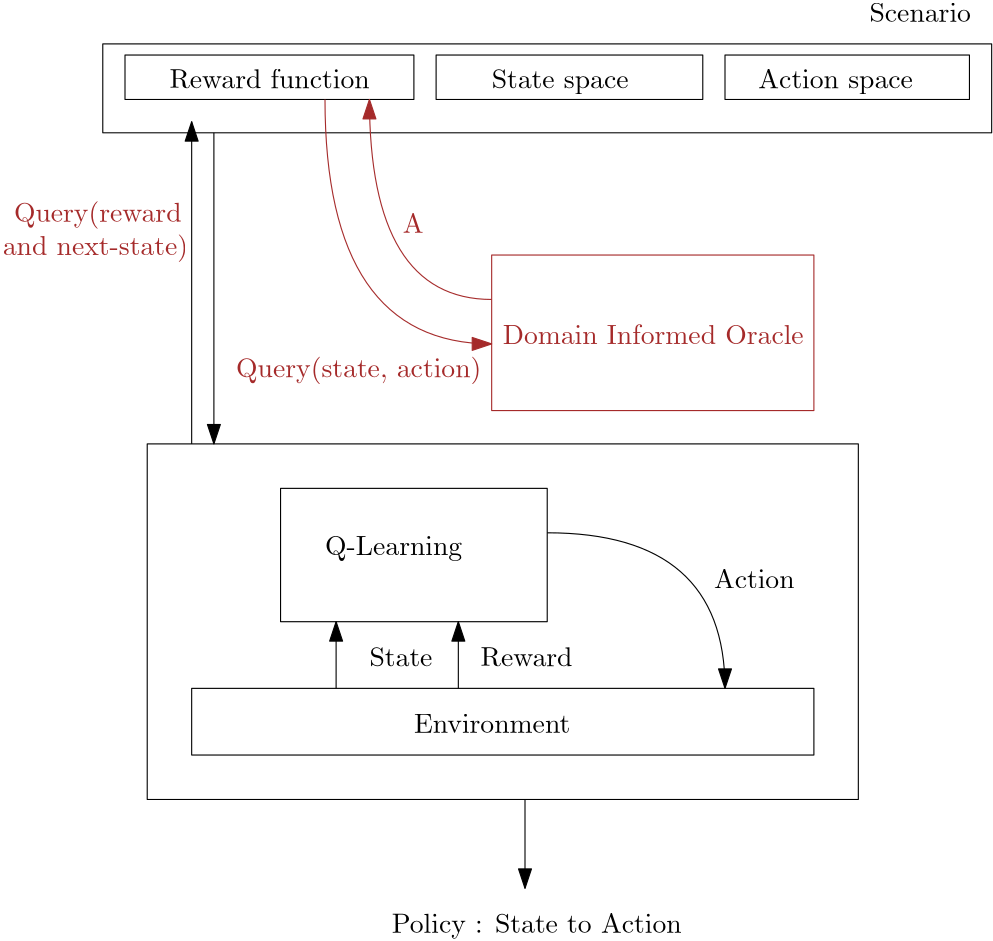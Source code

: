 <?xml version="1.0"?>
<!DOCTYPE ipe SYSTEM "ipe.dtd">
<ipe version="70218" creator="Ipe 7.2.24">
<info created="D:20211208233405" modified="D:20221122220803"/>
<ipestyle name="basic">
<symbol name="arrow/arc(spx)">
<path stroke="sym-stroke" fill="sym-stroke" pen="sym-pen">
0 0 m
-1 0.333 l
-1 -0.333 l
h
</path>
</symbol>
<symbol name="arrow/farc(spx)">
<path stroke="sym-stroke" fill="white" pen="sym-pen">
0 0 m
-1 0.333 l
-1 -0.333 l
h
</path>
</symbol>
<symbol name="arrow/ptarc(spx)">
<path stroke="sym-stroke" fill="sym-stroke" pen="sym-pen">
0 0 m
-1 0.333 l
-0.8 0 l
-1 -0.333 l
h
</path>
</symbol>
<symbol name="arrow/fptarc(spx)">
<path stroke="sym-stroke" fill="white" pen="sym-pen">
0 0 m
-1 0.333 l
-0.8 0 l
-1 -0.333 l
h
</path>
</symbol>
<symbol name="mark/circle(sx)" transformations="translations">
<path fill="sym-stroke">
0.6 0 0 0.6 0 0 e
0.4 0 0 0.4 0 0 e
</path>
</symbol>
<symbol name="mark/disk(sx)" transformations="translations">
<path fill="sym-stroke">
0.6 0 0 0.6 0 0 e
</path>
</symbol>
<symbol name="mark/fdisk(sfx)" transformations="translations">
<group>
<path fill="sym-fill">
0.5 0 0 0.5 0 0 e
</path>
<path fill="sym-stroke" fillrule="eofill">
0.6 0 0 0.6 0 0 e
0.4 0 0 0.4 0 0 e
</path>
</group>
</symbol>
<symbol name="mark/box(sx)" transformations="translations">
<path fill="sym-stroke" fillrule="eofill">
-0.6 -0.6 m
0.6 -0.6 l
0.6 0.6 l
-0.6 0.6 l
h
-0.4 -0.4 m
0.4 -0.4 l
0.4 0.4 l
-0.4 0.4 l
h
</path>
</symbol>
<symbol name="mark/square(sx)" transformations="translations">
<path fill="sym-stroke">
-0.6 -0.6 m
0.6 -0.6 l
0.6 0.6 l
-0.6 0.6 l
h
</path>
</symbol>
<symbol name="mark/fsquare(sfx)" transformations="translations">
<group>
<path fill="sym-fill">
-0.5 -0.5 m
0.5 -0.5 l
0.5 0.5 l
-0.5 0.5 l
h
</path>
<path fill="sym-stroke" fillrule="eofill">
-0.6 -0.6 m
0.6 -0.6 l
0.6 0.6 l
-0.6 0.6 l
h
-0.4 -0.4 m
0.4 -0.4 l
0.4 0.4 l
-0.4 0.4 l
h
</path>
</group>
</symbol>
<symbol name="mark/cross(sx)" transformations="translations">
<group>
<path fill="sym-stroke">
-0.43 -0.57 m
0.57 0.43 l
0.43 0.57 l
-0.57 -0.43 l
h
</path>
<path fill="sym-stroke">
-0.43 0.57 m
0.57 -0.43 l
0.43 -0.57 l
-0.57 0.43 l
h
</path>
</group>
</symbol>
<symbol name="arrow/fnormal(spx)">
<path stroke="sym-stroke" fill="white" pen="sym-pen">
0 0 m
-1 0.333 l
-1 -0.333 l
h
</path>
</symbol>
<symbol name="arrow/pointed(spx)">
<path stroke="sym-stroke" fill="sym-stroke" pen="sym-pen">
0 0 m
-1 0.333 l
-0.8 0 l
-1 -0.333 l
h
</path>
</symbol>
<symbol name="arrow/fpointed(spx)">
<path stroke="sym-stroke" fill="white" pen="sym-pen">
0 0 m
-1 0.333 l
-0.8 0 l
-1 -0.333 l
h
</path>
</symbol>
<symbol name="arrow/linear(spx)">
<path stroke="sym-stroke" pen="sym-pen">
-1 0.333 m
0 0 l
-1 -0.333 l
</path>
</symbol>
<symbol name="arrow/fdouble(spx)">
<path stroke="sym-stroke" fill="white" pen="sym-pen">
0 0 m
-1 0.333 l
-1 -0.333 l
h
-1 0 m
-2 0.333 l
-2 -0.333 l
h
</path>
</symbol>
<symbol name="arrow/double(spx)">
<path stroke="sym-stroke" fill="sym-stroke" pen="sym-pen">
0 0 m
-1 0.333 l
-1 -0.333 l
h
-1 0 m
-2 0.333 l
-2 -0.333 l
h
</path>
</symbol>
<symbol name="arrow/mid-normal(spx)">
<path stroke="sym-stroke" fill="sym-stroke" pen="sym-pen">
0.5 0 m
-0.5 0.333 l
-0.5 -0.333 l
h
</path>
</symbol>
<symbol name="arrow/mid-fnormal(spx)">
<path stroke="sym-stroke" fill="white" pen="sym-pen">
0.5 0 m
-0.5 0.333 l
-0.5 -0.333 l
h
</path>
</symbol>
<symbol name="arrow/mid-pointed(spx)">
<path stroke="sym-stroke" fill="sym-stroke" pen="sym-pen">
0.5 0 m
-0.5 0.333 l
-0.3 0 l
-0.5 -0.333 l
h
</path>
</symbol>
<symbol name="arrow/mid-fpointed(spx)">
<path stroke="sym-stroke" fill="white" pen="sym-pen">
0.5 0 m
-0.5 0.333 l
-0.3 0 l
-0.5 -0.333 l
h
</path>
</symbol>
<symbol name="arrow/mid-double(spx)">
<path stroke="sym-stroke" fill="sym-stroke" pen="sym-pen">
1 0 m
0 0.333 l
0 -0.333 l
h
0 0 m
-1 0.333 l
-1 -0.333 l
h
</path>
</symbol>
<symbol name="arrow/mid-fdouble(spx)">
<path stroke="sym-stroke" fill="white" pen="sym-pen">
1 0 m
0 0.333 l
0 -0.333 l
h
0 0 m
-1 0.333 l
-1 -0.333 l
h
</path>
</symbol>
<anglesize name="22.5 deg" value="22.5"/>
<anglesize name="30 deg" value="30"/>
<anglesize name="45 deg" value="45"/>
<anglesize name="60 deg" value="60"/>
<anglesize name="90 deg" value="90"/>
<arrowsize name="large" value="10"/>
<arrowsize name="small" value="5"/>
<arrowsize name="tiny" value="3"/>
<color name="blue" value="0 0 1"/>
<color name="brown" value="0.647 0.165 0.165"/>
<color name="darkblue" value="0 0 0.545"/>
<color name="darkcyan" value="0 0.545 0.545"/>
<color name="darkgray" value="0.663"/>
<color name="darkgreen" value="0 0.392 0"/>
<color name="darkmagenta" value="0.545 0 0.545"/>
<color name="darkorange" value="1 0.549 0"/>
<color name="darkred" value="0.545 0 0"/>
<color name="gold" value="1 0.843 0"/>
<color name="gray" value="0.745"/>
<color name="green" value="0 1 0"/>
<color name="lightblue" value="0.678 0.847 0.902"/>
<color name="lightcyan" value="0.878 1 1"/>
<color name="lightgray" value="0.827"/>
<color name="lightgreen" value="0.565 0.933 0.565"/>
<color name="lightyellow" value="1 1 0.878"/>
<color name="navy" value="0 0 0.502"/>
<color name="orange" value="1 0.647 0"/>
<color name="pink" value="1 0.753 0.796"/>
<color name="purple" value="0.627 0.125 0.941"/>
<color name="red" value="1 0 0"/>
<color name="seagreen" value="0.18 0.545 0.341"/>
<color name="turquoise" value="0.251 0.878 0.816"/>
<color name="violet" value="0.933 0.51 0.933"/>
<color name="yellow" value="1 1 0"/>
<dashstyle name="dash dot dotted" value="[4 2 1 2 1 2] 0"/>
<dashstyle name="dash dotted" value="[4 2 1 2] 0"/>
<dashstyle name="dashed" value="[4] 0"/>
<dashstyle name="dotted" value="[1 3] 0"/>
<gridsize name="10 pts (~3.5 mm)" value="10"/>
<gridsize name="14 pts (~5 mm)" value="14"/>
<gridsize name="16 pts (~6 mm)" value="16"/>
<gridsize name="20 pts (~7 mm)" value="20"/>
<gridsize name="28 pts (~10 mm)" value="28"/>
<gridsize name="32 pts (~12 mm)" value="32"/>
<gridsize name="4 pts" value="4"/>
<gridsize name="56 pts (~20 mm)" value="56"/>
<gridsize name="8 pts (~3 mm)" value="8"/>
<opacity name="10%" value="0.1"/>
<opacity name="30%" value="0.3"/>
<opacity name="50%" value="0.5"/>
<opacity name="75%" value="0.75"/>
<pen name="fat" value="1.2"/>
<pen name="heavier" value="0.8"/>
<pen name="ultrafat" value="2"/>
<symbolsize name="large" value="5"/>
<symbolsize name="small" value="2"/>
<symbolsize name="tiny" value="1.1"/>
<textsize name="Huge" value="\Huge"/>
<textsize name="LARGE" value="\LARGE"/>
<textsize name="Large" value="\Large"/>
<textsize name="footnote" value="\footnotesize"/>
<textsize name="huge" value="\huge"/>
<textsize name="large" value="\large"/>
<textsize name="small" value="\small"/>
<textsize name="tiny" value="\tiny"/>
<textstyle name="center" begin="\begin{center}" end="\end{center}"/>
<textstyle name="item" begin="\begin{itemize}\item{}" end="\end{itemize}"/>
<textstyle name="itemize" begin="\begin{itemize}" end="\end{itemize}"/>
<tiling name="falling" angle="-60" step="4" width="1"/>
<tiling name="rising" angle="30" step="4" width="1"/>
</ipestyle>
<page>
<layer name="alpha"/>
<view layers="alpha" active="alpha"/>
<path layer="alpha" matrix="1 0 0 1 0 -4" stroke="black">
128 784 m
128 752 l
448 752 l
448 784 l
h
</path>
<path stroke="black">
136 776 m
136 760 l
240 760 l
240 776 l
h
</path>
<path stroke="black">
352 776 m
352 760 l
440 760 l
440 776 l
h
</path>
<path matrix="1 0 0 1 0 -68" stroke="black">
160 616 m
160 592 l
384 592 l
384 616 l
h
</path>
<text matrix="1 0 0 1 56 -68" transformations="translations" pos="184 600" stroke="black" type="label" width="59.665" height="6.808" depth="0" valign="baseline">Environment </text>
<text matrix="1 0 0 1 52 -4" transformations="translations" pos="352 792" stroke="black" type="label" width="39.878" height="6.808" depth="0" valign="baseline">Scenario
</text>
<text matrix="1 0 0 1 24 -76" transformations="translations" pos="208 536" stroke="black" type="label" width="104.47" height="6.926" depth="1.93" valign="baseline">Policy : State to Action</text>
<text matrix="1 0 0 1 8 -4" transformations="translations" pos="144 768" stroke="black" type="label" width="75.439" height="6.918" depth="0" valign="baseline">Reward function
</text>
<text matrix="1 0 0 1 4 -4" transformations="translations" pos="264 768" stroke="black" type="label" width="49.315" height="6.815" depth="1.93" valign="baseline">State space</text>
<text matrix="1 0 0 1 4 -4" transformations="translations" pos="360 768" stroke="black" type="label" width="59.001" height="6.815" depth="1.93" valign="baseline">Action space
</text>
<path matrix="1 0 0 1 0 -68" stroke="black" rarrow="normal/normal">
280 544 m
280 576 l
</path>
<path matrix="1 0 0 1 -128 -68" stroke="black">
320 688 m
320 640 l
416 640 l
416 688 l
h
</path>
<path matrix="1 0 0 1 -80 -68" stroke="black" rarrow="normal/normal">
336 640 m
336 616 l
</path>
<text matrix="1 0 0 1 -128 -68" transformations="translations" pos="336 664" stroke="black" type="label" width="49.426" height="6.815" depth="1.93" valign="baseline">Q-Learning</text>
<text matrix="1 0 0 1 -80 -68" transformations="translations" pos="344 624" stroke="black" type="label" width="33.098" height="6.918" depth="0" valign="baseline">Reward</text>
<text matrix="1 0 0 1 -52 -16" transformations="translations" pos="400 600" stroke="black" type="label" width="29.058" height="6.808" depth="0" valign="baseline">Action</text>
<text matrix="1 0 0 1 0 -68" transformations="translations" pos="224 624" stroke="black" type="label" width="22.693" height="6.808" depth="0" valign="baseline">State</text>
<path matrix="1 0 0 1 0 -68" stroke="black" rarrow="normal/normal">
212 640 m
212 616 l
</path>
<path matrix="1 0 0 1 0 -68" stroke="black" rarrow="normal/normal">
352 616 m
352 672
288 672 c
</path>
<path matrix="1 0 0 1 0 -68" stroke="black">
144 704 m
144 576 l
400 576 l
400 704 l
h
</path>
<text matrix="1 0 0 1 -172 -16" transformations="translations" pos="444 688" stroke="brown" type="label" width="108.399" height="6.918" depth="0" valign="baseline">Domain Informed Oracle</text>
<path matrix="1 0 0 1 -148 0" stroke="brown">
416 704 m
416 648 l
532 648 l
532 704 l
h
</path>
<text matrix="1 0 0 1 -124 -76" transformations="translations" pos="300 736" stroke="brown" type="label" width="88.363" height="7.473" depth="2.49" valign="baseline">Query(state, action)</text>
<path stroke="black" rarrow="normal/normal">
160 752 m
160 636 l
</path>
<path stroke="brown" rarrow="normal/normal">
268 672 m
208 672
208 760 c
</path>
<path stroke="brown" rarrow="normal/normal">
224 760 m
224 688
268 688 c
</path>
<text matrix="1 0 0 1 -4 -8" transformations="translations" pos="240 720" stroke="brown" type="label" width="7.472" height="6.808" depth="0" valign="baseline">A</text>
<text matrix="1 0 0 1 12 24" transformations="translations" pos="84 692" stroke="brown" type="label" width="60.412" height="7.473" depth="2.49" valign="baseline">Query(reward</text>
<text matrix="1 0 0 1 8 24" transformations="translations" pos="84 680" stroke="brown" type="label" width="66.75" height="7.473" depth="2.49" valign="baseline">and next-state)</text>
<path stroke="black">
248 776 m
248 760 l
344 760 l
344 776 l
h
</path>
<path stroke="black" arrow="normal/normal">
168 748 m
168 636 l
</path>
</page>
</ipe>
